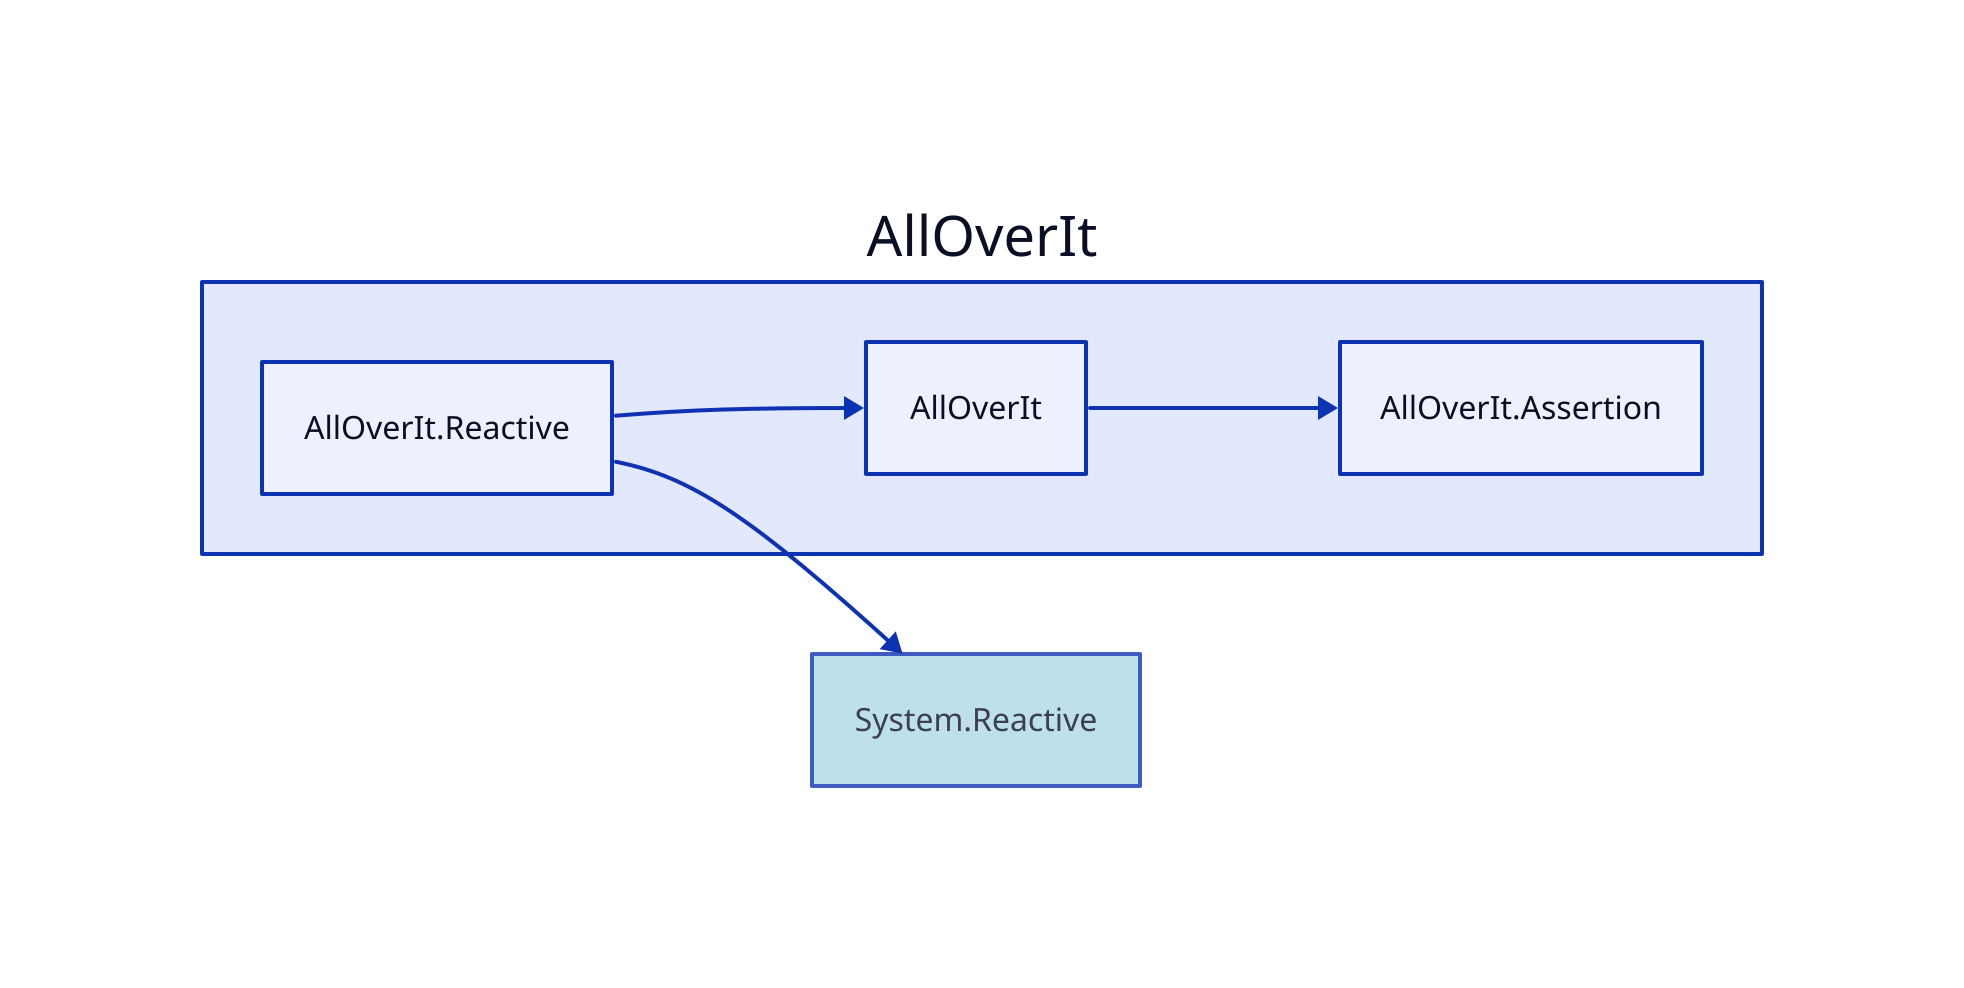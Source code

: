 direction: right

aoi: AllOverIt
aoi.alloverit-reactive: AllOverIt.Reactive
aoi.alloverit: AllOverIt
aoi.alloverit-assertion: AllOverIt.Assertion
system-reactive: System.Reactive
system-reactive.style.fill: lightblue
system-reactive.style.opacity: 0.8

aoi.alloverit <- aoi.alloverit-reactive
aoi.alloverit-assertion <- aoi.alloverit
system-reactive <- aoi.alloverit-reactive
